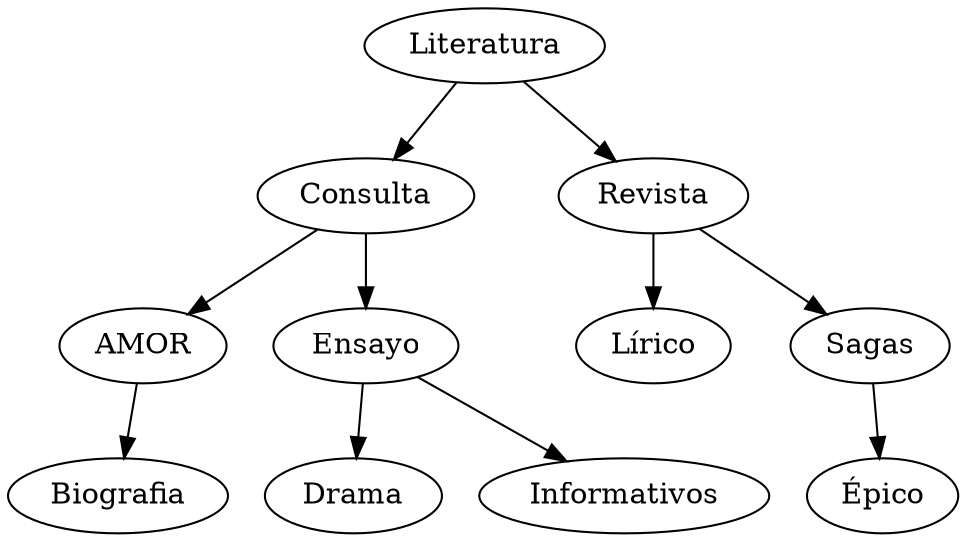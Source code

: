 digraph G {Literatura[label = "Literatura"];
Consulta[label = "Consulta"];
AMOR[label = "AMOR"];
Biografia[label = "Biografia"];
Ensayo[label = "Ensayo"];
Drama[label = "Drama"];
Informativos[label = "Informativos"];
Revista[label = "Revista"];
Lírico[label = "Lírico"];
Sagas[label = "Sagas"];
Épico[label = "Épico"];
Literatura->Revista;
Literatura->Consulta;
Consulta->Ensayo;
Consulta->AMOR;
AMOR->Biografia;
Ensayo->Informativos;
Ensayo->Drama;
Revista->Sagas;
Revista->Lírico;
Sagas->Épico;
}